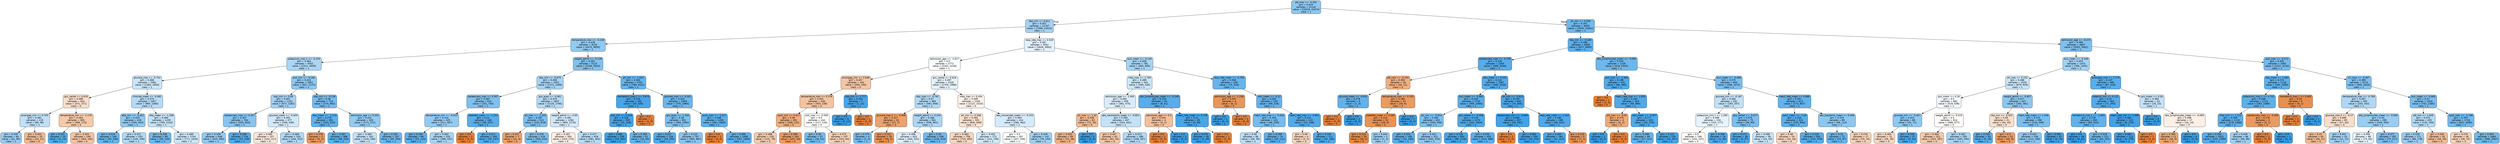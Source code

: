 digraph Tree {
node [shape=box, style="filled, rounded", color="black", fontname="helvetica"] ;
edge [fontname="helvetica"] ;
0 [label="ptt_max <= -0.302\ngini = 0.419\nsamples = 21142\nvalue = [10016, 23474]\nclass = 1", fillcolor="#8dc7f0"] ;
1 [label="dbp_min <= 0.611\ngini = 0.457\nsamples = 12707\nvalue = [7096, 13013]\nclass = 1", fillcolor="#a5d2f3"] ;
0 -> 1 [labeldistance=2.5, labelangle=45, headlabel="True"] ;
2 [label="temperature_max <= -0.248\ngini = 0.428\nsamples = 9155\nvalue = [4470, 9950]\nclass = 1", fillcolor="#92c9f1"] ;
1 -> 2 ;
3 [label="potassium_max.1 <= -0.154\ngini = 0.463\nsamples = 4032\nvalue = [2311, 4030]\nclass = 1", fillcolor="#abd5f4"] ;
2 -> 3 ;
4 [label="glucose_max <= -0.752\ngini = 0.488\nsamples = 2081\nvalue = [1364, 1856]\nclass = 1", fillcolor="#cbe5f8"] ;
3 -> 4 ;
5 [label="gcs_verbal <= 0.618\ngini = 0.488\nsamples = 424\nvalue = [371, 271]\nclass = 0", fillcolor="#f8ddca"] ;
4 -> 5 ;
6 [label="aniongap_min <= 0.703\ngini = 0.481\nsamples = 119\nvalue = [65, 96]\nclass = 1", fillcolor="#bfdff7"] ;
5 -> 6 ;
7 [label="gini = 0.439\nsamples = 94\nvalue = [41, 85]\nclass = 1", fillcolor="#99ccf2"] ;
6 -> 7 ;
8 [label="gini = 0.431\nsamples = 25\nvalue = [24, 11]\nclass = 0", fillcolor="#f1bb94"] ;
6 -> 8 ;
9 [label="temperature_min <= -1.176\ngini = 0.463\nsamples = 305\nvalue = [306, 175]\nclass = 0", fillcolor="#f4c9aa"] ;
5 -> 9 ;
10 [label="gini = 0.231\nsamples = 10\nvalue = [2, 13]\nclass = 1", fillcolor="#57ace9"] ;
9 -> 10 ;
11 [label="gini = 0.454\nsamples = 295\nvalue = [304, 162]\nclass = 0", fillcolor="#f3c4a3"] ;
9 -> 11 ;
12 [label="chloride_mean <= -0.482\ngini = 0.474\nsamples = 1657\nvalue = [993, 1585]\nclass = 1", fillcolor="#b5daf5"] ;
4 -> 12 ;
13 [label="dbp_min <= -0.452\ngini = 0.424\nsamples = 418\nvalue = [194, 442]\nclass = 1", fillcolor="#90c8f0"] ;
12 -> 13 ;
14 [label="gini = 0.314\nsamples = 165\nvalue = [50, 206]\nclass = 1", fillcolor="#69b5eb"] ;
13 -> 14 ;
15 [label="gini = 0.471\nsamples = 253\nvalue = [144, 236]\nclass = 1", fillcolor="#b2d9f5"] ;
13 -> 15 ;
16 [label="dbp_mean <= -1.298\ngini = 0.484\nsamples = 1239\nvalue = [799, 1143]\nclass = 1", fillcolor="#c3e2f7"] ;
12 -> 16 ;
17 [label="gini = 0.336\nsamples = 85\nvalue = [28, 103]\nclass = 1", fillcolor="#6fb8ec"] ;
16 -> 17 ;
18 [label="gini = 0.489\nsamples = 1154\nvalue = [771, 1040]\nclass = 1", fillcolor="#cce6f8"] ;
16 -> 18 ;
19 [label="po2_min <= -0.182\ngini = 0.423\nsamples = 1951\nvalue = [947, 2174]\nclass = 1", fillcolor="#8fc8f0"] ;
3 -> 19 ;
20 [label="sbp_min <= 0.09\ngini = 0.451\nsamples = 1241\nvalue = [673, 1282]\nclass = 1", fillcolor="#a1d0f3"] ;
19 -> 20 ;
21 [label="baseexcess_max <= 0.307\ngini = 0.407\nsamples = 764\nvalue = [335, 843]\nclass = 1", fillcolor="#88c4ef"] ;
20 -> 21 ;
22 [label="gini = 0.429\nsamples = 648\nvalue = [315, 694]\nclass = 1", fillcolor="#93c9f1"] ;
21 -> 22 ;
23 [label="gini = 0.209\nsamples = 116\nvalue = [20, 149]\nclass = 1", fillcolor="#54aae8"] ;
21 -> 23 ;
24 [label="glucose_mean <= -0.404\ngini = 0.492\nsamples = 477\nvalue = [338, 439]\nclass = 1", fillcolor="#d1e8f9"] ;
20 -> 24 ;
25 [label="gini = 0.495\nsamples = 157\nvalue = [144, 117]\nclass = 0", fillcolor="#fae7da"] ;
24 -> 25 ;
26 [label="gini = 0.469\nsamples = 320\nvalue = [194, 322]\nclass = 1", fillcolor="#b0d8f5"] ;
24 -> 26 ;
27 [label="sbp_min <= -0.126\ngini = 0.36\nsamples = 710\nvalue = [274, 892]\nclass = 1", fillcolor="#76bbed"] ;
19 -> 27 ;
28 [label="dbp_mean <= -2.215\ngini = 0.276\nsamples = 390\nvalue = [103, 520]\nclass = 1", fillcolor="#60b0ea"] ;
27 -> 28 ;
29 [label="gini = 0.278\nsamples = 2\nvalue = [5, 1]\nclass = 0", fillcolor="#ea9a61"] ;
28 -> 29 ;
30 [label="gini = 0.267\nsamples = 388\nvalue = [98, 519]\nclass = 1", fillcolor="#5eb0ea"] ;
28 -> 30 ;
31 [label="admission_age <= 0.353\ngini = 0.431\nsamples = 320\nvalue = [171, 372]\nclass = 1", fillcolor="#94caf1"] ;
27 -> 31 ;
32 [label="gini = 0.483\nsamples = 163\nvalue = [116, 168]\nclass = 1", fillcolor="#c2e1f7"] ;
31 -> 32 ;
33 [label="gini = 0.335\nsamples = 157\nvalue = [55, 204]\nclass = 1", fillcolor="#6eb7ec"] ;
31 -> 33 ;
34 [label="weight_admit <= -0.128\ngini = 0.392\nsamples = 5123\nvalue = [2159, 5920]\nclass = 1", fillcolor="#81c1ee"] ;
2 -> 34 ;
35 [label="sbp_min <= -0.675\ngini = 0.458\nsamples = 2422\nvalue = [1371, 2499]\nclass = 1", fillcolor="#a6d3f3"] ;
34 -> 35 ;
36 [label="baseexcess_max <= 0.307\ngini = 0.387\nsamples = 615\nvalue = [251, 704]\nclass = 1", fillcolor="#80c0ee"] ;
35 -> 36 ;
37 [label="temperature_min <= -0.423\ngini = 0.432\nsamples = 429\nvalue = [211, 457]\nclass = 1", fillcolor="#94caf1"] ;
36 -> 37 ;
38 [label="gini = 0.263\nsamples = 96\nvalue = [23, 125]\nclass = 1", fillcolor="#5dafea"] ;
37 -> 38 ;
39 [label="gini = 0.462\nsamples = 333\nvalue = [188, 332]\nclass = 1", fillcolor="#a9d4f4"] ;
37 -> 39 ;
40 [label="platelets_mean <= -1.253\ngini = 0.24\nsamples = 186\nvalue = [40, 247]\nclass = 1", fillcolor="#59ade9"] ;
36 -> 40 ;
41 [label="gini = 0.0\nsamples = 3\nvalue = [5, 0]\nclass = 0", fillcolor="#e58139"] ;
40 -> 41 ;
42 [label="gini = 0.217\nsamples = 183\nvalue = [35, 247]\nclass = 1", fillcolor="#55abe9"] ;
40 -> 42 ;
43 [label="gcs_eyes <= -0.461\ngini = 0.473\nsamples = 1807\nvalue = [1120, 1795]\nclass = 1", fillcolor="#b5daf5"] ;
35 -> 43 ;
44 [label="ph_max <= -2.183\ngini = 0.387\nsamples = 523\nvalue = [220, 619]\nclass = 1", fillcolor="#7fc0ee"] ;
43 -> 44 ;
45 [label="gini = 0.337\nsamples = 7\nvalue = [11, 3]\nclass = 0", fillcolor="#eca36f"] ;
44 -> 45 ;
46 [label="gini = 0.378\nsamples = 516\nvalue = [209, 616]\nclass = 1", fillcolor="#7cbeee"] ;
44 -> 46 ;
47 [label="weight_admit <= -0.95\ngini = 0.491\nsamples = 1284\nvalue = [900, 1176]\nclass = 1", fillcolor="#d1e8f9"] ;
43 -> 47 ;
48 [label="gini = 0.497\nsamples = 355\nvalue = [319, 274]\nclass = 0", fillcolor="#fbede3"] ;
47 -> 48 ;
49 [label="gini = 0.477\nsamples = 929\nvalue = [581, 902]\nclass = 1", fillcolor="#b9dcf6"] ;
47 -> 49 ;
50 [label="ph_min <= -1.022\ngini = 0.304\nsamples = 2701\nvalue = [788, 3421]\nclass = 1", fillcolor="#67b4eb"] ;
34 -> 50 ;
51 [label="hematocrit_max.1 <= 3.674\ngini = 0.133\nsamples = 292\nvalue = [33, 426]\nclass = 1", fillcolor="#48a5e7"] ;
50 -> 51 ;
52 [label="po2_min <= 0.018\ngini = 0.126\nsamples = 290\nvalue = [31, 426]\nclass = 1", fillcolor="#47a4e7"] ;
51 -> 52 ;
53 [label="gini = 0.081\nsamples = 239\nvalue = [16, 361]\nclass = 1", fillcolor="#42a1e6"] ;
52 -> 53 ;
54 [label="gini = 0.305\nsamples = 51\nvalue = [15, 65]\nclass = 1", fillcolor="#67b4eb"] ;
52 -> 54 ;
55 [label="gini = 0.0\nsamples = 2\nvalue = [2, 0]\nclass = 0", fillcolor="#e58139"] ;
51 -> 55 ;
56 [label="glucose_max <= -0.301\ngini = 0.322\nsamples = 2409\nvalue = [755, 2995]\nclass = 1", fillcolor="#6bb6ec"] ;
50 -> 56 ;
57 [label="gcs_eyes <= -1.334\ngini = 0.39\nsamples = 951\nvalue = [394, 1092]\nclass = 1", fillcolor="#80c0ee"] ;
56 -> 57 ;
58 [label="gini = 0.217\nsamples = 154\nvalue = [29, 205]\nclass = 1", fillcolor="#55abe9"] ;
57 -> 58 ;
59 [label="gini = 0.413\nsamples = 797\nvalue = [365, 887]\nclass = 1", fillcolor="#8ac5f0"] ;
57 -> 59 ;
60 [label="pco2_max <= -2.017\ngini = 0.268\nsamples = 1458\nvalue = [361, 1903]\nclass = 1", fillcolor="#5fb0ea"] ;
56 -> 60 ;
61 [label="gini = 0.0\nsamples = 2\nvalue = [4, 0]\nclass = 0", fillcolor="#e58139"] ;
60 -> 61 ;
62 [label="gini = 0.266\nsamples = 1456\nvalue = [357, 1903]\nclass = 1", fillcolor="#5eafea"] ;
60 -> 62 ;
63 [label="resp_rate_max <= 0.529\ngini = 0.497\nsamples = 3552\nvalue = [2626, 3063]\nclass = 1", fillcolor="#e3f1fb"] ;
1 -> 63 ;
64 [label="admission_age <= -1.617\ngini = 0.5\nsamples = 2771\nvalue = [2161, 2218]\nclass = 1", fillcolor="#fafcfe"] ;
63 -> 64 ;
65 [label="aniongap_min <= 2.648\ngini = 0.457\nsamples = 442\nvalue = [456, 250]\nclass = 0", fillcolor="#f3c6a6"] ;
64 -> 65 ;
66 [label="temperature_max <= 0.376\ngini = 0.451\nsamples = 435\nvalue = [455, 238]\nclass = 0", fillcolor="#f3c3a1"] ;
65 -> 66 ;
67 [label="spo2_min <= 0.417\ngini = 0.39\nsamples = 291\nvalue = [338, 122]\nclass = 0", fillcolor="#eeae80"] ;
66 -> 67 ;
68 [label="gini = 0.468\nsamples = 130\nvalue = [131, 78]\nclass = 0", fillcolor="#f4ccaf"] ;
67 -> 68 ;
69 [label="gini = 0.289\nsamples = 161\nvalue = [207, 44]\nclass = 0", fillcolor="#eb9c63"] ;
67 -> 69 ;
70 [label="po2_max <= -0.556\ngini = 0.5\nsamples = 144\nvalue = [117, 116]\nclass = 0", fillcolor="#fffefd"] ;
66 -> 70 ;
71 [label="gini = 0.36\nsamples = 37\nvalue = [16, 52]\nclass = 1", fillcolor="#76bbed"] ;
70 -> 71 ;
72 [label="gini = 0.475\nsamples = 107\nvalue = [101, 64]\nclass = 0", fillcolor="#f5d1b6"] ;
70 -> 72 ;
73 [label="sbp_min <= 2.777\ngini = 0.142\nsamples = 7\nvalue = [1, 12]\nclass = 1", fillcolor="#49a5e7"] ;
65 -> 73 ;
74 [label="gini = 0.0\nsamples = 6\nvalue = [0, 12]\nclass = 1", fillcolor="#399de5"] ;
73 -> 74 ;
75 [label="gini = 0.0\nsamples = 1\nvalue = [1, 0]\nclass = 0", fillcolor="#e58139"] ;
73 -> 75 ;
76 [label="gcs_verbal <= 0.618\ngini = 0.497\nsamples = 2329\nvalue = [1705, 1968]\nclass = 1", fillcolor="#e5f2fc"] ;
64 -> 76 ;
77 [label="dbp_max <= -0.781\ngini = 0.47\nsamples = 984\nvalue = [583, 958]\nclass = 1", fillcolor="#b1d9f5"] ;
76 -> 77 ;
78 [label="glucose_max.2 <= -0.498\ngini = 0.327\nsamples = 23\nvalue = [27, 7]\nclass = 0", fillcolor="#eca26c"] ;
77 -> 78 ;
79 [label="gini = 0.375\nsamples = 4\nvalue = [1, 3]\nclass = 1", fillcolor="#7bbeee"] ;
78 -> 79 ;
80 [label="gini = 0.231\nsamples = 19\nvalue = [26, 4]\nclass = 0", fillcolor="#e99457"] ;
78 -> 80 ;
81 [label="weight_admit <= 0.244\ngini = 0.466\nsamples = 961\nvalue = [556, 951]\nclass = 1", fillcolor="#add6f4"] ;
77 -> 81 ;
82 [label="gini = 0.496\nsamples = 625\nvalue = [440, 532]\nclass = 1", fillcolor="#ddeefb"] ;
81 -> 82 ;
83 [label="gini = 0.34\nsamples = 336\nvalue = [116, 419]\nclass = 1", fillcolor="#70b8ec"] ;
81 -> 83 ;
84 [label="mbp_max <= 0.434\ngini = 0.499\nsamples = 1345\nvalue = [1122, 1010]\nclass = 0", fillcolor="#fcf2eb"] ;
76 -> 84 ;
85 [label="ph_min <= 0.598\ngini = 0.492\nsamples = 931\nvalue = [836, 648]\nclass = 0", fillcolor="#f9e3d2"] ;
84 -> 85 ;
86 [label="gini = 0.483\nsamples = 759\nvalue = [715, 492]\nclass = 0", fillcolor="#f7d8c1"] ;
85 -> 86 ;
87 [label="gini = 0.492\nsamples = 172\nvalue = [121, 156]\nclass = 1", fillcolor="#d3e9f9"] ;
85 -> 87 ;
88 [label="abs_monocytes_mean <= -0.103\ngini = 0.493\nsamples = 414\nvalue = [286, 362]\nclass = 1", fillcolor="#d5eafa"] ;
84 -> 88 ;
89 [label="gini = 0.5\nsamples = 267\nvalue = [207, 209]\nclass = 1", fillcolor="#fdfeff"] ;
88 -> 89 ;
90 [label="gini = 0.449\nsamples = 147\nvalue = [79, 153]\nclass = 1", fillcolor="#9fd0f2"] ;
88 -> 90 ;
91 [label="bun_mean <= -0.149\ngini = 0.458\nsamples = 781\nvalue = [465, 845]\nclass = 1", fillcolor="#a6d3f3"] ;
63 -> 91 ;
92 [label="mbp_max <= 1.766\ngini = 0.489\nsamples = 542\nvalue = [390, 526]\nclass = 1", fillcolor="#cce6f8"] ;
91 -> 92 ;
93 [label="admission_age <= -1.945\ngini = 0.494\nsamples = 509\nvalue = [382, 475]\nclass = 1", fillcolor="#d8ecfa"] ;
92 -> 93 ;
94 [label="ph_max <= 1.32\ngini = 0.436\nsamples = 62\nvalue = [72, 34]\nclass = 0", fillcolor="#f1bc96"] ;
93 -> 94 ;
95 [label="gini = 0.403\nsamples = 59\nvalue = [72, 28]\nclass = 0", fillcolor="#efb286"] ;
94 -> 95 ;
96 [label="gini = 0.0\nsamples = 3\nvalue = [0, 6]\nclass = 1", fillcolor="#399de5"] ;
94 -> 96 ;
97 [label="abs_neutrophils_mean <= -0.801\ngini = 0.485\nsamples = 447\nvalue = [310, 441]\nclass = 1", fillcolor="#c4e2f7"] ;
93 -> 97 ;
98 [label="gini = 0.457\nsamples = 61\nvalue = [62, 34]\nclass = 0", fillcolor="#f3c6a6"] ;
97 -> 98 ;
99 [label="gini = 0.471\nsamples = 386\nvalue = [248, 407]\nclass = 1", fillcolor="#b2d9f5"] ;
97 -> 99 ;
100 [label="abs_lymphocytes_mean <= -0.148\ngini = 0.234\nsamples = 33\nvalue = [8, 51]\nclass = 1", fillcolor="#58ace9"] ;
92 -> 100 ;
101 [label="admission_age <= 0.5\ngini = 0.444\nsamples = 4\nvalue = [4, 2]\nclass = 0", fillcolor="#f2c09c"] ;
100 -> 101 ;
102 [label="gini = 0.0\nsamples = 2\nvalue = [4, 0]\nclass = 0", fillcolor="#e58139"] ;
101 -> 102 ;
103 [label="gini = 0.0\nsamples = 2\nvalue = [0, 2]\nclass = 1", fillcolor="#399de5"] ;
101 -> 103 ;
104 [label="heart_rate_mean <= 2.738\ngini = 0.14\nsamples = 29\nvalue = [4, 49]\nclass = 1", fillcolor="#49a5e7"] ;
100 -> 104 ;
105 [label="gini = 0.075\nsamples = 28\nvalue = [2, 49]\nclass = 1", fillcolor="#41a1e6"] ;
104 -> 105 ;
106 [label="gini = 0.0\nsamples = 1\nvalue = [2, 0]\nclass = 0", fillcolor="#e58139"] ;
104 -> 106 ;
107 [label="resp_rate_mean <= -0.783\ngini = 0.308\nsamples = 239\nvalue = [75, 319]\nclass = 1", fillcolor="#68b4eb"] ;
91 -> 107 ;
108 [label="admission_age <= -1.258\ngini = 0.245\nsamples = 4\nvalue = [6, 1]\nclass = 0", fillcolor="#e9965a"] ;
107 -> 108 ;
109 [label="gini = 0.0\nsamples = 1\nvalue = [0, 1]\nclass = 1", fillcolor="#399de5"] ;
108 -> 109 ;
110 [label="gini = 0.0\nsamples = 3\nvalue = [6, 0]\nclass = 0", fillcolor="#e58139"] ;
108 -> 110 ;
111 [label="wbc_mean <= -0.12\ngini = 0.293\nsamples = 235\nvalue = [69, 318]\nclass = 1", fillcolor="#64b2eb"] ;
107 -> 111 ;
112 [label="heart_rate_max <= -0.044\ngini = 0.359\nsamples = 120\nvalue = [46, 150]\nclass = 1", fillcolor="#76bbed"] ;
111 -> 112 ;
113 [label="gini = 0.48\nsamples = 46\nvalue = [26, 39]\nclass = 1", fillcolor="#bddef6"] ;
112 -> 113 ;
114 [label="gini = 0.259\nsamples = 74\nvalue = [20, 111]\nclass = 1", fillcolor="#5dafea"] ;
112 -> 114 ;
115 [label="heart_rate_max <= -0.951\ngini = 0.212\nsamples = 115\nvalue = [23, 168]\nclass = 1", fillcolor="#54aae9"] ;
111 -> 115 ;
116 [label="gini = 0.48\nsamples = 4\nvalue = [3, 2]\nclass = 0", fillcolor="#f6d5bd"] ;
115 -> 116 ;
117 [label="gini = 0.192\nsamples = 111\nvalue = [20, 166]\nclass = 1", fillcolor="#51a9e8"] ;
115 -> 117 ;
118 [label="ph_min <= 0.058\ngini = 0.341\nsamples = 8435\nvalue = [2920, 10461]\nclass = 1", fillcolor="#70b8ec"] ;
0 -> 118 [labeldistance=2.5, labelangle=-45, headlabel="False"] ;
119 [label="sbp_min <= -0.184\ngini = 0.266\nsamples = 3628\nvalue = [917, 4900]\nclass = 1", fillcolor="#5eafea"] ;
118 -> 119 ;
120 [label="baseexcess_max <= -4.729\ngini = 0.226\nsamples = 2393\nvalue = [499, 3346]\nclass = 1", fillcolor="#57ace9"] ;
119 -> 120 ;
121 [label="ptt_max <= -0.193\ngini = 0.393\nsamples = 26\nvalue = [30, 11]\nclass = 0", fillcolor="#efaf82"] ;
120 -> 121 ;
122 [label="glucose_mean <= -0.031\ngini = 0.278\nsamples = 3\nvalue = [1, 5]\nclass = 1", fillcolor="#61b1ea"] ;
121 -> 122 ;
123 [label="gini = 0.0\nsamples = 1\nvalue = [1, 0]\nclass = 0", fillcolor="#e58139"] ;
122 -> 123 ;
124 [label="gini = 0.0\nsamples = 2\nvalue = [0, 5]\nclass = 1", fillcolor="#399de5"] ;
122 -> 124 ;
125 [label="temperature_max <= 0.335\ngini = 0.284\nsamples = 23\nvalue = [29, 6]\nclass = 0", fillcolor="#ea9b62"] ;
121 -> 125 ;
126 [label="platelets_mean <= 0.283\ngini = 0.213\nsamples = 22\nvalue = [29, 4]\nclass = 0", fillcolor="#e99254"] ;
125 -> 126 ;
127 [label="gini = 0.124\nsamples = 20\nvalue = [28, 2]\nclass = 0", fillcolor="#e78a47"] ;
126 -> 127 ;
128 [label="gini = 0.444\nsamples = 2\nvalue = [1, 2]\nclass = 1", fillcolor="#9ccef2"] ;
126 -> 128 ;
129 [label="gini = 0.0\nsamples = 1\nvalue = [0, 2]\nclass = 1", fillcolor="#399de5"] ;
125 -> 129 ;
130 [label="wbc_mean <= 0.432\ngini = 0.216\nsamples = 2367\nvalue = [469, 3335]\nclass = 1", fillcolor="#55abe9"] ;
120 -> 130 ;
131 [label="bun_mean <= -0.492\ngini = 0.243\nsamples = 1722\nvalue = [395, 2390]\nclass = 1", fillcolor="#5aade9"] ;
130 -> 131 ;
132 [label="ph_min <= -0.914\ngini = 0.383\nsamples = 452\nvalue = [193, 556]\nclass = 1", fillcolor="#7ebfee"] ;
131 -> 132 ;
133 [label="gini = 0.251\nsamples = 140\nvalue = [31, 180]\nclass = 1", fillcolor="#5baee9"] ;
132 -> 133 ;
134 [label="gini = 0.421\nsamples = 312\nvalue = [162, 376]\nclass = 1", fillcolor="#8ec7f0"] ;
132 -> 134 ;
135 [label="gcs_verbal <= -0.308\ngini = 0.179\nsamples = 1270\nvalue = [202, 1834]\nclass = 1", fillcolor="#4fa8e8"] ;
131 -> 135 ;
136 [label="gini = 0.135\nsamples = 850\nvalue = [98, 1246]\nclass = 1", fillcolor="#49a5e7"] ;
135 -> 136 ;
137 [label="gini = 0.255\nsamples = 420\nvalue = [104, 588]\nclass = 1", fillcolor="#5caeea"] ;
135 -> 137 ;
138 [label="ph_min <= -0.914\ngini = 0.135\nsamples = 645\nvalue = [74, 945]\nclass = 1", fillcolor="#49a5e7"] ;
130 -> 138 ;
139 [label="baseexcess_min <= -5.606\ngini = 0.089\nsamples = 357\nvalue = [26, 531]\nclass = 1", fillcolor="#43a2e6"] ;
138 -> 139 ;
140 [label="gini = 0.0\nsamples = 2\nvalue = [2, 0]\nclass = 0", fillcolor="#e58139"] ;
139 -> 140 ;
141 [label="gini = 0.083\nsamples = 355\nvalue = [24, 531]\nclass = 1", fillcolor="#42a1e6"] ;
139 -> 141 ;
142 [label="resp_rate_mean <= 2.452\ngini = 0.186\nsamples = 288\nvalue = [48, 414]\nclass = 1", fillcolor="#50a8e8"] ;
138 -> 142 ;
143 [label="gini = 0.164\nsamples = 283\nvalue = [41, 413]\nclass = 1", fillcolor="#4da7e8"] ;
142 -> 143 ;
144 [label="gini = 0.219\nsamples = 5\nvalue = [7, 1]\nclass = 0", fillcolor="#e99355"] ;
142 -> 144 ;
145 [label="abs_lymphocytes_mean <= -0.092\ngini = 0.334\nsamples = 1235\nvalue = [418, 1554]\nclass = 1", fillcolor="#6eb7ec"] ;
119 -> 145 ;
146 [label="po2_max <= -1.484\ngini = 0.198\nsamples = 331\nvalue = [60, 480]\nclass = 1", fillcolor="#52a9e8"] ;
145 -> 146 ;
147 [label="gini = 0.0\nsamples = 2\nvalue = [2, 0]\nclass = 0", fillcolor="#e58139"] ;
146 -> 147 ;
148 [label="heart_rate_max <= -1.833\ngini = 0.192\nsamples = 329\nvalue = [58, 480]\nclass = 1", fillcolor="#51a9e8"] ;
146 -> 148 ;
149 [label="ptt_max <= -0.05\ngini = 0.375\nsamples = 4\nvalue = [6, 2]\nclass = 0", fillcolor="#eeab7b"] ;
148 -> 149 ;
150 [label="gini = 0.0\nsamples = 1\nvalue = [0, 2]\nclass = 1", fillcolor="#399de5"] ;
149 -> 150 ;
151 [label="gini = 0.0\nsamples = 3\nvalue = [6, 0]\nclass = 0", fillcolor="#e58139"] ;
149 -> 151 ;
152 [label="wbc_mean <= -0.457\ngini = 0.177\nsamples = 325\nvalue = [52, 478]\nclass = 1", fillcolor="#4fa8e8"] ;
148 -> 152 ;
153 [label="gini = 0.298\nsamples = 90\nvalue = [27, 121]\nclass = 1", fillcolor="#65b3eb"] ;
152 -> 153 ;
154 [label="gini = 0.122\nsamples = 235\nvalue = [25, 357]\nclass = 1", fillcolor="#47a4e7"] ;
152 -> 154 ;
155 [label="bun_mean <= -0.468\ngini = 0.375\nsamples = 904\nvalue = [358, 1074]\nclass = 1", fillcolor="#7bbeee"] ;
145 -> 155 ;
156 [label="glucose_min <= -0.187\ngini = 0.484\nsamples = 291\nvalue = [185, 267]\nclass = 1", fillcolor="#c2e1f7"] ;
155 -> 156 ;
157 [label="potassium_min.1 <= 1.285\ngini = 0.498\nsamples = 216\nvalue = [155, 177]\nclass = 1", fillcolor="#e6f3fc"] ;
156 -> 157 ;
158 [label="gini = 0.5\nsamples = 198\nvalue = [151, 147]\nclass = 0", fillcolor="#fefcfa"] ;
157 -> 158 ;
159 [label="gini = 0.208\nsamples = 18\nvalue = [4, 30]\nclass = 1", fillcolor="#53aae8"] ;
157 -> 159 ;
160 [label="gcs_verbal <= -0.077\ngini = 0.375\nsamples = 75\nvalue = [30, 90]\nclass = 1", fillcolor="#7bbeee"] ;
156 -> 160 ;
161 [label="gini = 0.172\nsamples = 39\nvalue = [6, 57]\nclass = 1", fillcolor="#4ea7e8"] ;
160 -> 161 ;
162 [label="gini = 0.488\nsamples = 36\nvalue = [24, 33]\nclass = 1", fillcolor="#c9e4f8"] ;
160 -> 162 ;
163 [label="heart_rate_mean <= 0.886\ngini = 0.291\nsamples = 613\nvalue = [173, 807]\nclass = 1", fillcolor="#63b2eb"] ;
155 -> 163 ;
164 [label="spo2_mean <= -1.43\ngini = 0.259\nsamples = 524\nvalue = [125, 694]\nclass = 1", fillcolor="#5dafea"] ;
163 -> 164 ;
165 [label="gini = 0.48\nsamples = 19\nvalue = [24, 16]\nclass = 0", fillcolor="#f6d5bd"] ;
164 -> 165 ;
166 [label="gini = 0.226\nsamples = 505\nvalue = [101, 678]\nclass = 1", fillcolor="#56ace9"] ;
164 -> 166 ;
167 [label="abs_basophils_mean <= 0.469\ngini = 0.419\nsamples = 89\nvalue = [48, 113]\nclass = 1", fillcolor="#8dc7f0"] ;
163 -> 167 ;
168 [label="gini = 0.31\nsamples = 72\nvalue = [23, 97]\nclass = 1", fillcolor="#68b4eb"] ;
167 -> 168 ;
169 [label="gini = 0.476\nsamples = 17\nvalue = [25, 16]\nclass = 0", fillcolor="#f6d2b8"] ;
167 -> 169 ;
170 [label="admission_age <= -0.273\ngini = 0.389\nsamples = 4807\nvalue = [2003, 5561]\nclass = 1", fillcolor="#80c0ee"] ;
118 -> 170 ;
171 [label="bun_mean <= -0.149\ngini = 0.453\nsamples = 1415\nvalue = [766, 1445]\nclass = 1", fillcolor="#a2d1f3"] ;
170 -> 171 ;
172 [label="ph_max <= 0.152\ngini = 0.488\nsamples = 1029\nvalue = [679, 929]\nclass = 1", fillcolor="#cae5f8"] ;
171 -> 172 ;
173 [label="gcs_motor <= 0.26\ngini = 0.5\nsamples = 682\nvalue = [519, 548]\nclass = 1", fillcolor="#f5fafe"] ;
172 -> 173 ;
174 [label="glucose_min <= -0.457\ngini = 0.423\nsamples = 68\nvalue = [31, 71]\nclass = 1", fillcolor="#8fc8f0"] ;
173 -> 174 ;
175 [label="gini = 0.483\nsamples = 31\nvalue = [26, 18]\nclass = 0", fillcolor="#f7d8c2"] ;
174 -> 175 ;
176 [label="gini = 0.158\nsamples = 37\nvalue = [5, 53]\nclass = 1", fillcolor="#4ca6e7"] ;
174 -> 176 ;
177 [label="weight_admit <= 0.019\ngini = 0.5\nsamples = 614\nvalue = [488, 477]\nclass = 0", fillcolor="#fefcfb"] ;
173 -> 177 ;
178 [label="gini = 0.464\nsamples = 321\nvalue = [323, 187]\nclass = 0", fillcolor="#f4caac"] ;
177 -> 178 ;
179 [label="gini = 0.462\nsamples = 293\nvalue = [165, 290]\nclass = 1", fillcolor="#aad5f4"] ;
177 -> 179 ;
180 [label="weight_admit <= -0.857\ngini = 0.417\nsamples = 347\nvalue = [160, 381]\nclass = 1", fillcolor="#8cc6f0"] ;
172 -> 180 ;
181 [label="sbp_min <= -0.502\ngini = 0.49\nsamples = 51\nvalue = [44, 33]\nclass = 0", fillcolor="#f8e0ce"] ;
180 -> 181 ;
182 [label="gini = 0.245\nsamples = 20\nvalue = [4, 24]\nclass = 1", fillcolor="#5aade9"] ;
181 -> 182 ;
183 [label="gini = 0.3\nsamples = 31\nvalue = [40, 9]\nclass = 0", fillcolor="#eb9d66"] ;
181 -> 183 ;
184 [label="heart_rate_mean <= 1.446\ngini = 0.375\nsamples = 296\nvalue = [116, 348]\nclass = 1", fillcolor="#7bbeee"] ;
180 -> 184 ;
185 [label="gini = 0.415\nsamples = 249\nvalue = [112, 269]\nclass = 1", fillcolor="#8bc6f0"] ;
184 -> 185 ;
186 [label="gini = 0.092\nsamples = 47\nvalue = [4, 79]\nclass = 1", fillcolor="#43a2e6"] ;
184 -> 186 ;
187 [label="aniongap_max <= 2.379\ngini = 0.247\nsamples = 386\nvalue = [87, 516]\nclass = 1", fillcolor="#5aaee9"] ;
171 -> 187 ;
188 [label="totalco2_min <= 0.122\ngini = 0.22\nsamples = 363\nvalue = [71, 493]\nclass = 1", fillcolor="#56abe9"] ;
187 -> 188 ;
189 [label="hematocrit_max.1 <= -1.602\ngini = 0.278\nsamples = 250\nvalue = [63, 314]\nclass = 1", fillcolor="#61b1ea"] ;
188 -> 189 ;
190 [label="gini = 0.0\nsamples = 39\nvalue = [0, 61]\nclass = 1", fillcolor="#399de5"] ;
189 -> 190 ;
191 [label="gini = 0.319\nsamples = 211\nvalue = [63, 253]\nclass = 1", fillcolor="#6ab5eb"] ;
189 -> 191 ;
192 [label="heart_rate_min <= 2.499\ngini = 0.082\nsamples = 113\nvalue = [8, 179]\nclass = 1", fillcolor="#42a1e6"] ;
188 -> 192 ;
193 [label="gini = 0.063\nsamples = 112\nvalue = [6, 179]\nclass = 1", fillcolor="#40a0e6"] ;
192 -> 193 ;
194 [label="gini = 0.0\nsamples = 1\nvalue = [2, 0]\nclass = 0", fillcolor="#e58139"] ;
192 -> 194 ;
195 [label="gcs_motor <= 0.26\ngini = 0.484\nsamples = 23\nvalue = [16, 23]\nclass = 1", fillcolor="#c3e1f7"] ;
187 -> 195 ;
196 [label="gini = 0.0\nsamples = 6\nvalue = [0, 9]\nclass = 1", fillcolor="#399de5"] ;
195 -> 196 ;
197 [label="abs_lymphocytes_mean <= -0.065\ngini = 0.498\nsamples = 17\nvalue = [16, 14]\nclass = 0", fillcolor="#fcefe6"] ;
195 -> 197 ;
198 [label="gini = 0.363\nsamples = 11\nvalue = [16, 5]\nclass = 0", fillcolor="#eda877"] ;
197 -> 198 ;
199 [label="gini = 0.0\nsamples = 6\nvalue = [0, 9]\nclass = 1", fillcolor="#399de5"] ;
197 -> 199 ;
200 [label="po2_max <= -0.272\ngini = 0.355\nsamples = 3392\nvalue = [1237, 4116]\nclass = 1", fillcolor="#75baed"] ;
170 -> 200 ;
201 [label="sbp_mean <= 2.983\ngini = 0.274\nsamples = 1118\nvalue = [292, 1490]\nclass = 1", fillcolor="#60b0ea"] ;
200 -> 201 ;
202 [label="potassium_max.1 <= 4.741\ngini = 0.268\nsamples = 1113\nvalue = [283, 1489]\nclass = 1", fillcolor="#5fb0ea"] ;
201 -> 202 ;
203 [label="mbp_min <= 1.111\ngini = 0.265\nsamples = 1110\nvalue = [278, 1488]\nclass = 1", fillcolor="#5eafea"] ;
202 -> 203 ;
204 [label="gini = 0.244\nsamples = 1022\nvalue = [232, 1399]\nclass = 1", fillcolor="#5aade9"] ;
203 -> 204 ;
205 [label="gini = 0.449\nsamples = 88\nvalue = [46, 89]\nclass = 1", fillcolor="#9fd0f2"] ;
203 -> 205 ;
206 [label="baseexcess_max <= -0.356\ngini = 0.278\nsamples = 3\nvalue = [5, 1]\nclass = 0", fillcolor="#ea9a61"] ;
202 -> 206 ;
207 [label="gini = 0.0\nsamples = 2\nvalue = [5, 0]\nclass = 0", fillcolor="#e58139"] ;
206 -> 207 ;
208 [label="gini = 0.0\nsamples = 1\nvalue = [0, 1]\nclass = 1", fillcolor="#399de5"] ;
206 -> 208 ;
209 [label="hematocrit_max.1 <= 0.492\ngini = 0.18\nsamples = 5\nvalue = [9, 1]\nclass = 0", fillcolor="#e88f4f"] ;
201 -> 209 ;
210 [label="gini = 0.0\nsamples = 4\nvalue = [9, 0]\nclass = 0", fillcolor="#e58139"] ;
209 -> 210 ;
211 [label="gini = 0.0\nsamples = 1\nvalue = [0, 1]\nclass = 1", fillcolor="#399de5"] ;
209 -> 211 ;
212 [label="inr_max <= -0.367\ngini = 0.389\nsamples = 2274\nvalue = [945, 2626]\nclass = 1", fillcolor="#80c0ee"] ;
200 -> 212 ;
213 [label="temperature_max <= -0.769\ngini = 0.467\nsamples = 355\nvalue = [203, 342]\nclass = 1", fillcolor="#afd7f4"] ;
212 -> 213 ;
214 [label="glucose_max.2 <= -0.17\ngini = 0.489\nsamples = 65\nvalue = [57, 42]\nclass = 0", fillcolor="#f8decb"] ;
213 -> 214 ;
215 [label="gini = 0.43\nsamples = 45\nvalue = [46, 21]\nclass = 0", fillcolor="#f1bb93"] ;
214 -> 215 ;
216 [label="gini = 0.451\nsamples = 20\nvalue = [11, 21]\nclass = 1", fillcolor="#a1d0f3"] ;
214 -> 216 ;
217 [label="abs_lymphocytes_mean <= -0.065\ngini = 0.44\nsamples = 290\nvalue = [146, 300]\nclass = 1", fillcolor="#99cdf2"] ;
213 -> 217 ;
218 [label="gini = 0.498\nsamples = 98\nvalue = [73, 83]\nclass = 1", fillcolor="#e7f3fc"] ;
217 -> 218 ;
219 [label="gini = 0.377\nsamples = 192\nvalue = [73, 217]\nclass = 1", fillcolor="#7cbeee"] ;
217 -> 219 ;
220 [label="bun_mean <= -0.664\ngini = 0.37\nsamples = 1919\nvalue = [742, 2284]\nclass = 1", fillcolor="#79bded"] ;
212 -> 220 ;
221 [label="ptt_min <= 1.059\ngini = 0.472\nsamples = 203\nvalue = [120, 194]\nclass = 1", fillcolor="#b3daf5"] ;
220 -> 221 ;
222 [label="gini = 0.439\nsamples = 171\nvalue = [86, 178]\nclass = 1", fillcolor="#99ccf2"] ;
221 -> 222 ;
223 [label="gini = 0.435\nsamples = 32\nvalue = [34, 16]\nclass = 0", fillcolor="#f1bc96"] ;
221 -> 223 ;
224 [label="spo2_max <= -2.188\ngini = 0.353\nsamples = 1716\nvalue = [622, 2090]\nclass = 1", fillcolor="#74baed"] ;
220 -> 224 ;
225 [label="gini = 0.476\nsamples = 36\nvalue = [36, 23]\nclass = 0", fillcolor="#f6d2b8"] ;
224 -> 225 ;
226 [label="gini = 0.344\nsamples = 1680\nvalue = [586, 2067]\nclass = 1", fillcolor="#71b9ec"] ;
224 -> 226 ;
}